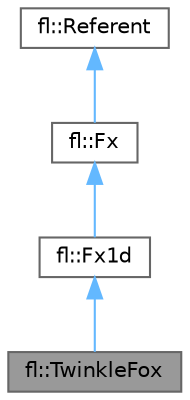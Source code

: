digraph "fl::TwinkleFox"
{
 // LATEX_PDF_SIZE
  bgcolor="transparent";
  edge [fontname=Helvetica,fontsize=10,labelfontname=Helvetica,labelfontsize=10];
  node [fontname=Helvetica,fontsize=10,shape=box,height=0.2,width=0.4];
  Node1 [id="Node000001",label="fl::TwinkleFox",height=0.2,width=0.4,color="gray40", fillcolor="grey60", style="filled", fontcolor="black",tooltip=" "];
  Node2 -> Node1 [id="edge1_Node000001_Node000002",dir="back",color="steelblue1",style="solid",tooltip=" "];
  Node2 [id="Node000002",label="fl::Fx1d",height=0.2,width=0.4,color="gray40", fillcolor="white", style="filled",URL="$d4/d1c/classfl_1_1_fx1d.html",tooltip=" "];
  Node3 -> Node2 [id="edge2_Node000002_Node000003",dir="back",color="steelblue1",style="solid",tooltip=" "];
  Node3 [id="Node000003",label="fl::Fx",height=0.2,width=0.4,color="gray40", fillcolor="white", style="filled",URL="$da/d5d/classfl_1_1_fx.html",tooltip=" "];
  Node4 -> Node3 [id="edge3_Node000003_Node000004",dir="back",color="steelblue1",style="solid",tooltip=" "];
  Node4 [id="Node000004",label="fl::Referent",height=0.2,width=0.4,color="gray40", fillcolor="white", style="filled",URL="$d6/d16/classfl_1_1_referent.html",tooltip=" "];
}

